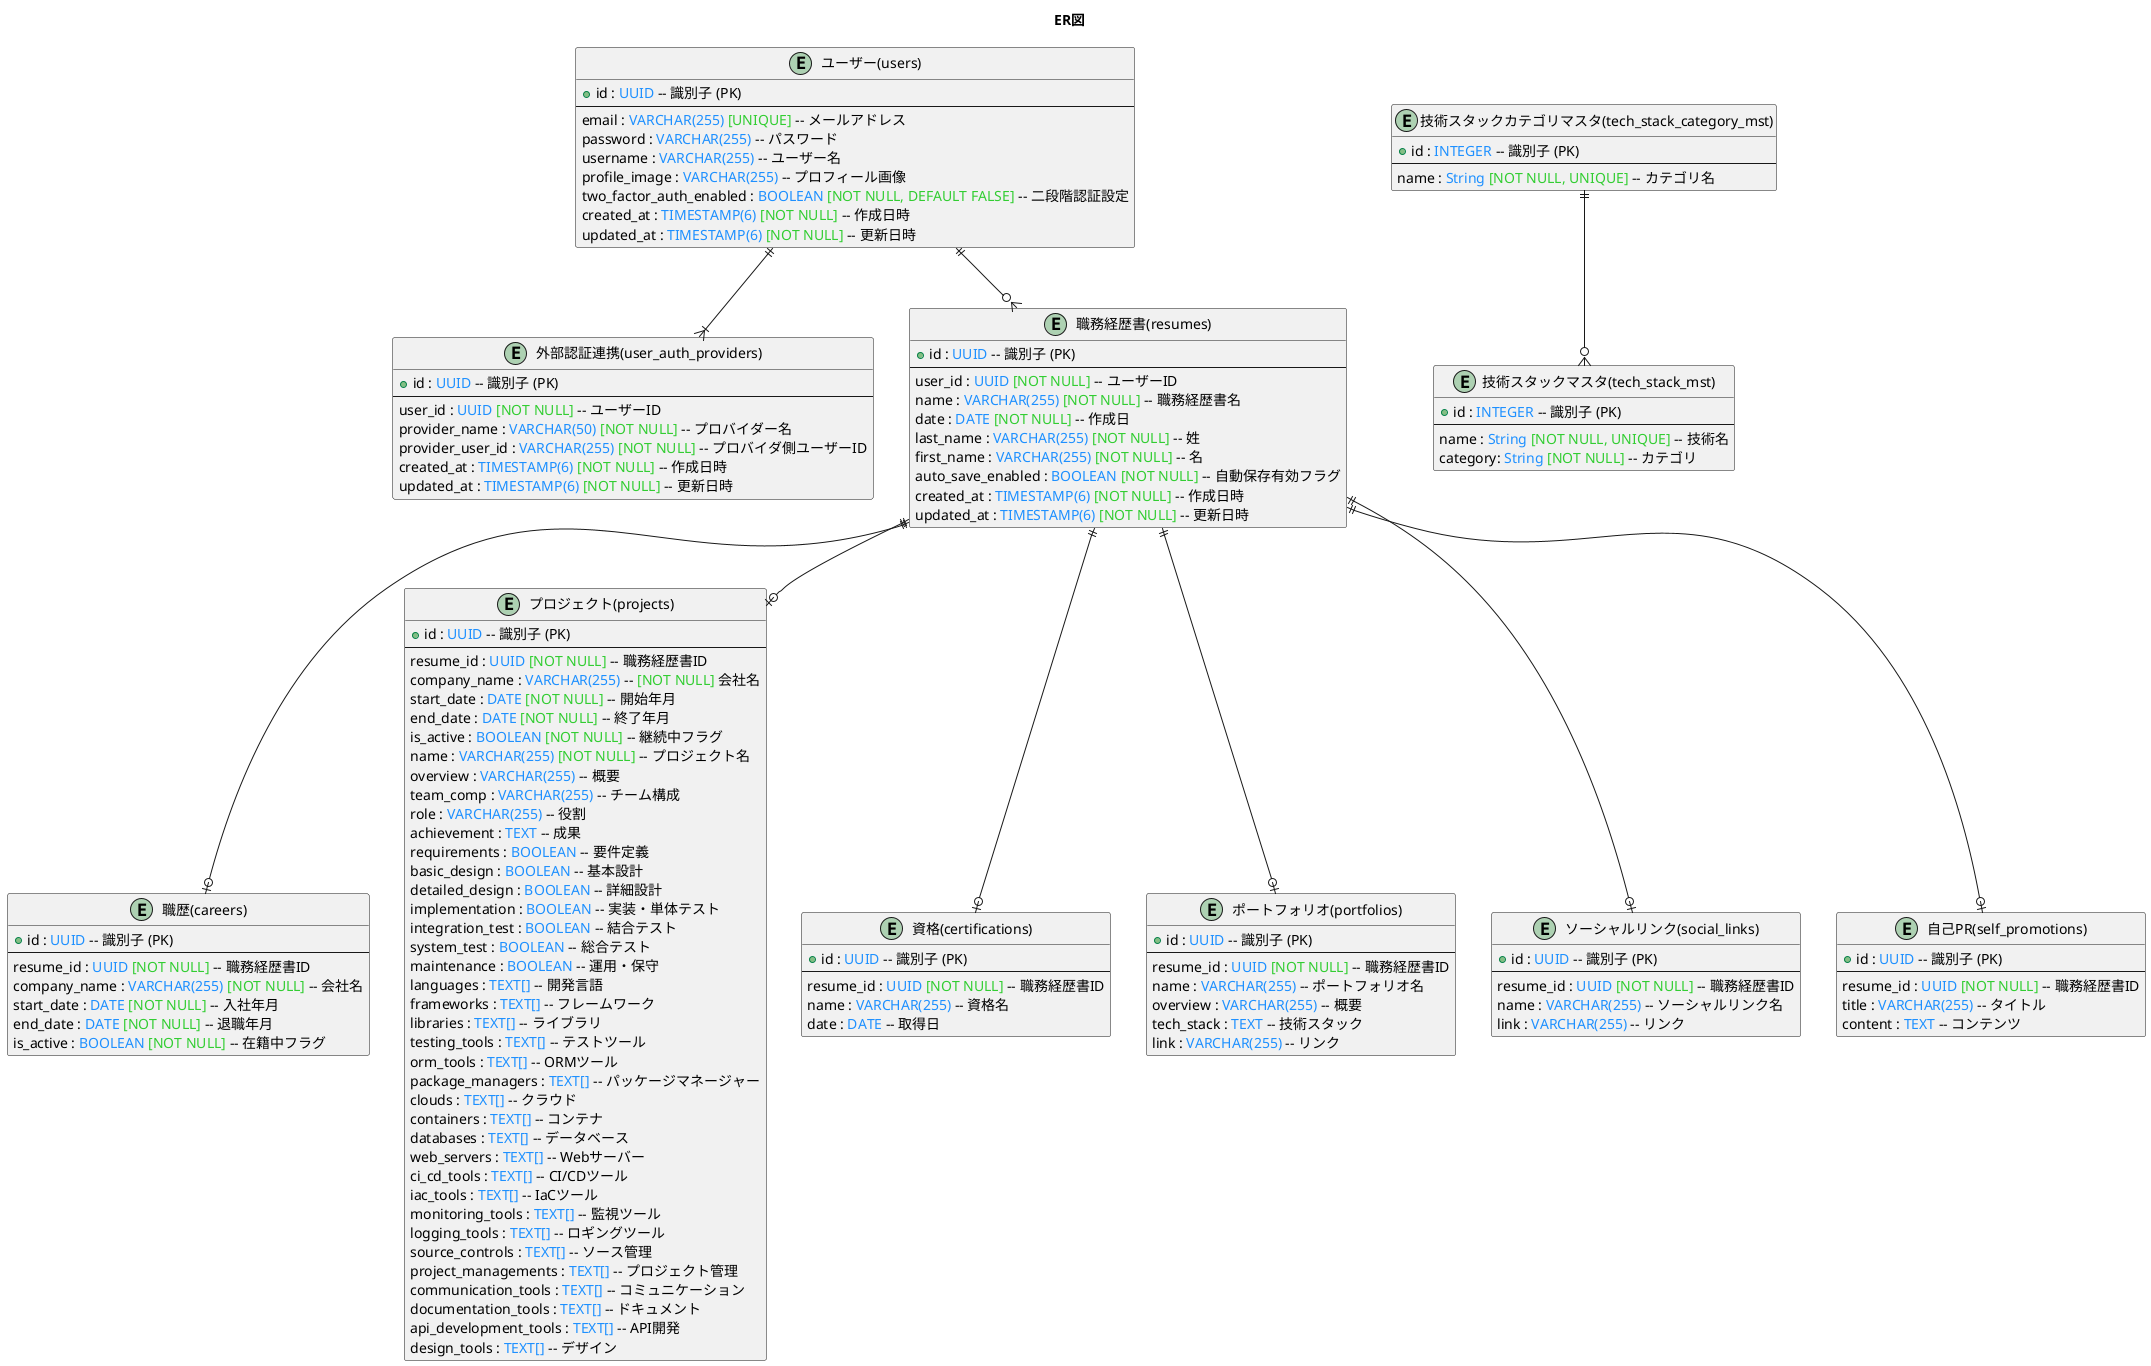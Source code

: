 @startuml ER図

title ER図

entity "ユーザー(users)" as users {
    + id : <color:#1E90FF>UUID</color> -- 識別子 (PK)
    --
    email : <color:#1E90FF>VARCHAR(255)</color> <color:#32CD32>[UNIQUE]</color> -- メールアドレス
    password : <color:#1E90FF>VARCHAR(255)</color> -- パスワード
    username : <color:#1E90FF>VARCHAR(255)</color> -- ユーザー名
    profile_image : <color:#1E90FF>VARCHAR(255)</color> -- プロフィール画像
    two_factor_auth_enabled : <color:#1E90FF>BOOLEAN</color> <color:#32CD32>[NOT NULL, DEFAULT FALSE]</color> -- 二段階認証設定
    created_at : <color:#1E90FF>TIMESTAMP(6)</color> <color:#32CD32>[NOT NULL]</color> -- 作成日時
    updated_at : <color:#1E90FF>TIMESTAMP(6)</color> <color:#32CD32>[NOT NULL]</color> -- 更新日時
}

entity "外部認証連携(user_auth_providers)" as UserAuthProviders {
    + id : <color:#1E90FF>UUID</color> -- 識別子 (PK)
    --
    user_id : <color:#1E90FF>UUID</color> <color:#32CD32>[NOT NULL]</color> -- ユーザーID
    provider_name : <color:#1E90FF>VARCHAR(50)</color> <color:#32CD32>[NOT NULL]</color> -- プロバイダー名
    provider_user_id : <color:#1E90FF>VARCHAR(255)</color> <color:#32CD32>[NOT NULL]</color> -- プロバイダ側ユーザーID
    created_at : <color:#1E90FF>TIMESTAMP(6)</color> <color:#32CD32>[NOT NULL]</color> -- 作成日時
    updated_at : <color:#1E90FF>TIMESTAMP(6)</color> <color:#32CD32>[NOT NULL]</color> -- 更新日時
}

entity "職務経歴書(resumes)" as Resumes {
    + id : <color:#1E90FF>UUID</color> -- 識別子 (PK)
    --
    user_id : <color:#1E90FF>UUID</color> <color:#32CD32>[NOT NULL]</color> -- ユーザーID
    name : <color:#1E90FF>VARCHAR(255)</color> <color:#32CD32>[NOT NULL]</color> -- 職務経歴書名
    date : <color:#1E90FF>DATE</color> <color:#32CD32>[NOT NULL]</color> -- 作成日
    last_name : <color:#1E90FF>VARCHAR(255)</color> <color:#32CD32>[NOT NULL]</color> -- 姓
    first_name : <color:#1E90FF>VARCHAR(255)</color> <color:#32CD32>[NOT NULL]</color> -- 名
    auto_save_enabled : <color:#1E90FF>BOOLEAN</color> <color:#32CD32>[NOT NULL]</color> -- 自動保存有効フラグ
    created_at : <color:#1E90FF>TIMESTAMP(6)</color> <color:#32CD32>[NOT NULL]</color> -- 作成日時
    updated_at : <color:#1E90FF>TIMESTAMP(6)</color> <color:#32CD32>[NOT NULL]</color> -- 更新日時
}

entity "職歴(careers)" as Careers {
    + id : <color:#1E90FF>UUID</color> -- 識別子 (PK)
    --
    resume_id : <color:#1E90FF>UUID</color> <color:#32CD32>[NOT NULL]</color> -- 職務経歴書ID
    company_name : <color:#1E90FF>VARCHAR(255)</color> <color:#32CD32>[NOT NULL]</color> -- 会社名
    start_date : <color:#1E90FF>DATE</color> <color:#32CD32>[NOT NULL]</color> -- 入社年月
    end_date : <color:#1E90FF>DATE</color> <color:#32CD32>[NOT NULL]</color> -- 退職年月
    is_active : <color:#1E90FF>BOOLEAN</color> <color:#32CD32>[NOT NULL]</color> -- 在籍中フラグ
}

entity "プロジェクト(projects)" as Projects {
    + id : <color:#1E90FF>UUID</color> -- 識別子 (PK)
    --
    resume_id : <color:#1E90FF>UUID</color> <color:#32CD32>[NOT NULL]</color> -- 職務経歴書ID
    company_name : <color:#1E90FF>VARCHAR(255)</color> -- <color:#32CD32>[NOT NULL]</color> 会社名
    start_date : <color:#1E90FF>DATE</color> <color:#32CD32>[NOT NULL]</color> -- 開始年月
    end_date : <color:#1E90FF>DATE</color> <color:#32CD32>[NOT NULL]</color> -- 終了年月
    is_active : <color:#1E90FF>BOOLEAN</color> <color:#32CD32>[NOT NULL]</color> -- 継続中フラグ
    name : <color:#1E90FF>VARCHAR(255)</color> <color:#32CD32>[NOT NULL]</color> -- プロジェクト名
    overview : <color:#1E90FF>VARCHAR(255)</color> -- 概要
    team_comp : <color:#1E90FF>VARCHAR(255)</color> -- チーム構成
    role : <color:#1E90FF>VARCHAR(255)</color> -- 役割
    achievement : <color:#1E90FF>TEXT</color> -- 成果
    requirements : <color:#1E90FF>BOOLEAN</color> -- 要件定義
    basic_design : <color:#1E90FF>BOOLEAN</color> -- 基本設計
    detailed_design : <color:#1E90FF>BOOLEAN</color> -- 詳細設計
    implementation : <color:#1E90FF>BOOLEAN</color> -- 実装・単体テスト
    integration_test : <color:#1E90FF>BOOLEAN</color> -- 結合テスト
    system_test : <color:#1E90FF>BOOLEAN</color> -- 総合テスト
    maintenance : <color:#1E90FF>BOOLEAN</color> -- 運用・保守
    languages : <color:#1E90FF>TEXT[]</color> -- 開発言語
    frameworks : <color:#1E90FF>TEXT[]</color> -- フレームワーク
    libraries : <color:#1E90FF>TEXT[]</color> -- ライブラリ
    testing_tools : <color:#1E90FF>TEXT[]</color> -- テストツール
    orm_tools : <color:#1E90FF>TEXT[]</color> -- ORMツール
    package_managers : <color:#1E90FF>TEXT[]</color> -- パッケージマネージャー
    clouds : <color:#1E90FF>TEXT[]</color> -- クラウド
    containers : <color:#1E90FF>TEXT[]</color> -- コンテナ
    databases : <color:#1E90FF>TEXT[]</color> -- データベース
    web_servers : <color:#1E90FF>TEXT[]</color> -- Webサーバー
    ci_cd_tools : <color:#1E90FF>TEXT[]</color> -- CI/CDツール
    iac_tools : <color:#1E90FF>TEXT[]</color> -- IaCツール
    monitoring_tools : <color:#1E90FF>TEXT[]</color> -- 監視ツール
    logging_tools : <color:#1E90FF>TEXT[]</color> -- ロギングツール
    source_controls : <color:#1E90FF>TEXT[]</color> -- ソース管理
    project_managements : <color:#1E90FF>TEXT[]</color> -- プロジェクト管理
    communication_tools : <color:#1E90FF>TEXT[]</color> -- コミュニケーション
    documentation_tools : <color:#1E90FF>TEXT[]</color> -- ドキュメント
    api_development_tools : <color:#1E90FF>TEXT[]</color> -- API開発
    design_tools : <color:#1E90FF>TEXT[]</color> -- デザイン
}

entity "資格(certifications)" as Certifications {
    + id : <color:#1E90FF>UUID</color> -- 識別子 (PK)
    --
    resume_id : <color:#1E90FF>UUID</color> <color:#32CD32>[NOT NULL]</color> -- 職務経歴書ID
    name : <color:#1E90FF>VARCHAR(255)</color> -- 資格名
    date : <color:#1E90FF>DATE</color> -- 取得日
}

entity "ポートフォリオ(portfolios)" as Portfolios {
    + id : <color:#1E90FF>UUID</color> -- 識別子 (PK)
    --
    resume_id : <color:#1E90FF>UUID</color> <color:#32CD32>[NOT NULL]</color> -- 職務経歴書ID
    name : <color:#1E90FF>VARCHAR(255)</color> -- ポートフォリオ名
    overview : <color:#1E90FF>VARCHAR(255)</color> -- 概要
    tech_stack : <color:#1E90FF>TEXT</color> -- 技術スタック
    link : <color:#1E90FF>VARCHAR(255)</color> -- リンク
}

entity "ソーシャルリンク(social_links)" as SocialLinks {
    + id : <color:#1E90FF>UUID</color> -- 識別子 (PK)
    --
    resume_id : <color:#1E90FF>UUID</color> <color:#32CD32>[NOT NULL]</color> -- 職務経歴書ID
    name : <color:#1E90FF>VARCHAR(255)</color> -- ソーシャルリンク名
    link : <color:#1E90FF>VARCHAR(255)</color> -- リンク
}

entity "自己PR(self_promotions)" as SelfPromotions {
    + id : <color:#1E90FF>UUID</color> -- 識別子 (PK)
    --
    resume_id : <color:#1E90FF>UUID</color> <color:#32CD32>[NOT NULL]</color> -- 職務経歴書ID
    title : <color:#1E90FF>VARCHAR(255)</color> -- タイトル
    content : <color:#1E90FF>TEXT</color> -- コンテンツ
}

entity "技術スタックマスタ(tech_stack_mst)" as TechStackMst {
    + id : <color:#1E90FF>INTEGER</color> -- 識別子 (PK)
    --
    name : <color:#1E90FF>String</color> <color:#32CD32>[NOT NULL, UNIQUE]</color> -- 技術名
    category: <color:#1E90FF>String</color> <color:#32CD32>[NOT NULL]</color> -- カテゴリ
}

entity "技術スタックカテゴリマスタ(tech_stack_category_mst)" as TechStackCategoryMst {
    + id : <color:#1E90FF>INTEGER</color> -- 識別子 (PK)
    --
    name : <color:#1E90FF>String</color> <color:#32CD32>[NOT NULL, UNIQUE]</color> -- カテゴリ名
}

' ----------------------
' リレーション定義
' ----------------------
users ||--o{ Resumes
users ||--|{ UserAuthProviders

Resumes ||--o| Careers
Resumes ||--o| Projects
Resumes ||--o| Certifications
Resumes ||--o| Portfolios
Resumes ||--o| SocialLinks
Resumes ||--o| SelfPromotions

TechStackCategoryMst ||--o{ TechStackMst

@enduml
